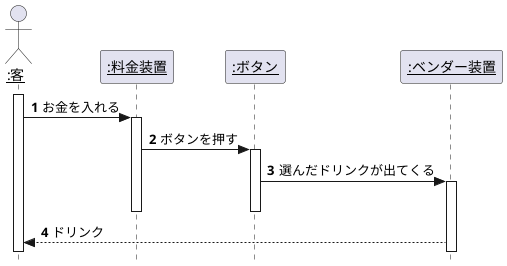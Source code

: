 @startuml 演習6-4-3_シーケンス図_自動販売機
    hide footbox
    autonumber /'メッセージに自動で番号を降る '/
    skinparam style strictuml /' 厳密なUMLに準拠する '/

    actor "<u>:客</u>" as user
    participant "<u>:料金装置</u>" as fee
    participant "<u>:ボタン</u>" as button 
    participant "<u>:ベンダー装置</u>" as bender

    activate user
        user -> fee: お金を入れる
        activate fee
            fee -> button: ボタンを押す
            activate button
                button -> bender: 選んだドリンクが出てくる
                activate bender
            deactivate button 
        deactivate fee
        bender --> user:ドリンク
@enduml